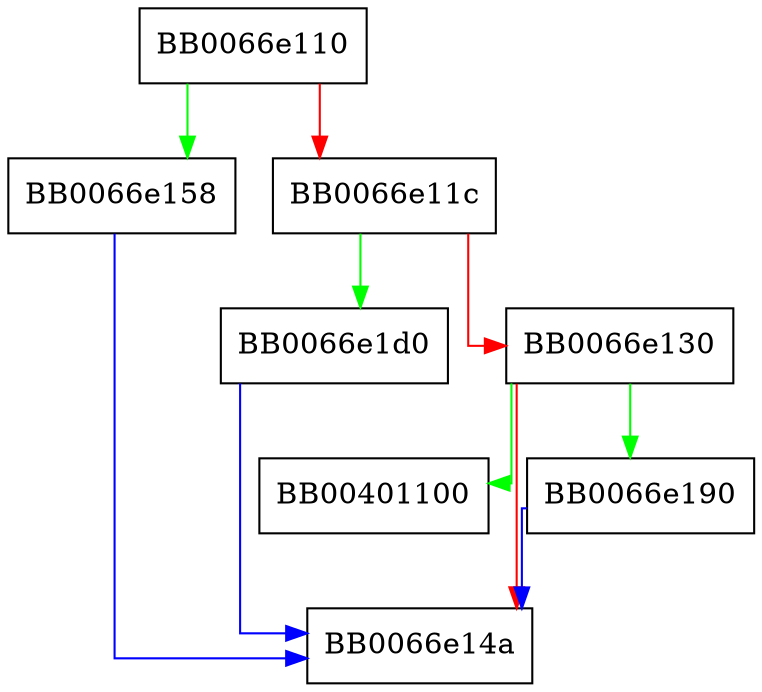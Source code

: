 digraph s2i_ASN1_UTF8STRING {
  node [shape="box"];
  graph [splines=ortho];
  BB0066e110 -> BB0066e158 [color="green"];
  BB0066e110 -> BB0066e11c [color="red"];
  BB0066e11c -> BB0066e1d0 [color="green"];
  BB0066e11c -> BB0066e130 [color="red"];
  BB0066e130 -> BB00401100 [color="green"];
  BB0066e130 -> BB0066e190 [color="green"];
  BB0066e130 -> BB0066e14a [color="red"];
  BB0066e158 -> BB0066e14a [color="blue"];
  BB0066e190 -> BB0066e14a [color="blue"];
  BB0066e1d0 -> BB0066e14a [color="blue"];
}